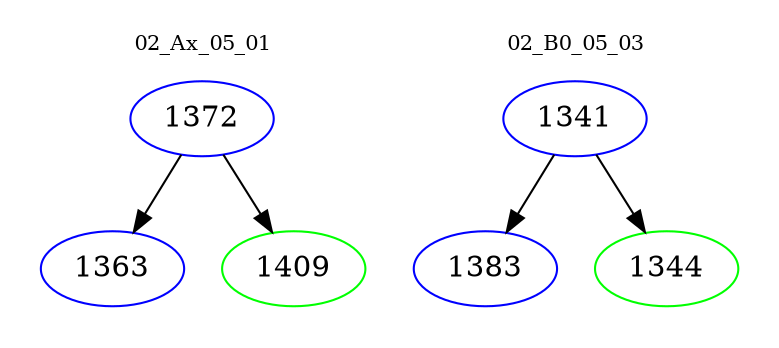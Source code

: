 digraph{
subgraph cluster_0 {
color = white
label = "02_Ax_05_01";
fontsize=10;
T0_1372 [label="1372", color="blue"]
T0_1372 -> T0_1363 [color="black"]
T0_1363 [label="1363", color="blue"]
T0_1372 -> T0_1409 [color="black"]
T0_1409 [label="1409", color="green"]
}
subgraph cluster_1 {
color = white
label = "02_B0_05_03";
fontsize=10;
T1_1341 [label="1341", color="blue"]
T1_1341 -> T1_1383 [color="black"]
T1_1383 [label="1383", color="blue"]
T1_1341 -> T1_1344 [color="black"]
T1_1344 [label="1344", color="green"]
}
}
